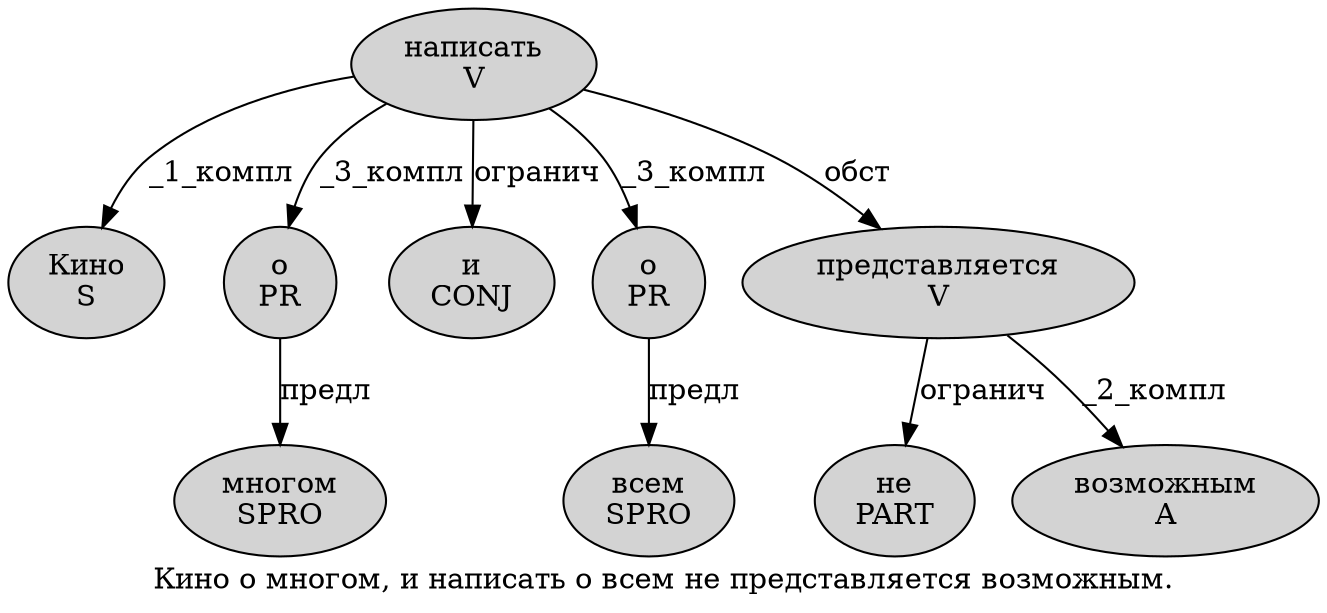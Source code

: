 digraph SENTENCE_887 {
	graph [label="Кино о многом, и написать о всем не представляется возможным."]
	node [style=filled]
		0 [label="Кино
S" color="" fillcolor=lightgray penwidth=1 shape=ellipse]
		1 [label="о
PR" color="" fillcolor=lightgray penwidth=1 shape=ellipse]
		2 [label="многом
SPRO" color="" fillcolor=lightgray penwidth=1 shape=ellipse]
		4 [label="и
CONJ" color="" fillcolor=lightgray penwidth=1 shape=ellipse]
		5 [label="написать
V" color="" fillcolor=lightgray penwidth=1 shape=ellipse]
		6 [label="о
PR" color="" fillcolor=lightgray penwidth=1 shape=ellipse]
		7 [label="всем
SPRO" color="" fillcolor=lightgray penwidth=1 shape=ellipse]
		8 [label="не
PART" color="" fillcolor=lightgray penwidth=1 shape=ellipse]
		9 [label="представляется
V" color="" fillcolor=lightgray penwidth=1 shape=ellipse]
		10 [label="возможным
A" color="" fillcolor=lightgray penwidth=1 shape=ellipse]
			6 -> 7 [label="предл"]
			1 -> 2 [label="предл"]
			9 -> 8 [label="огранич"]
			9 -> 10 [label="_2_компл"]
			5 -> 0 [label="_1_компл"]
			5 -> 1 [label="_3_компл"]
			5 -> 4 [label="огранич"]
			5 -> 6 [label="_3_компл"]
			5 -> 9 [label="обст"]
}